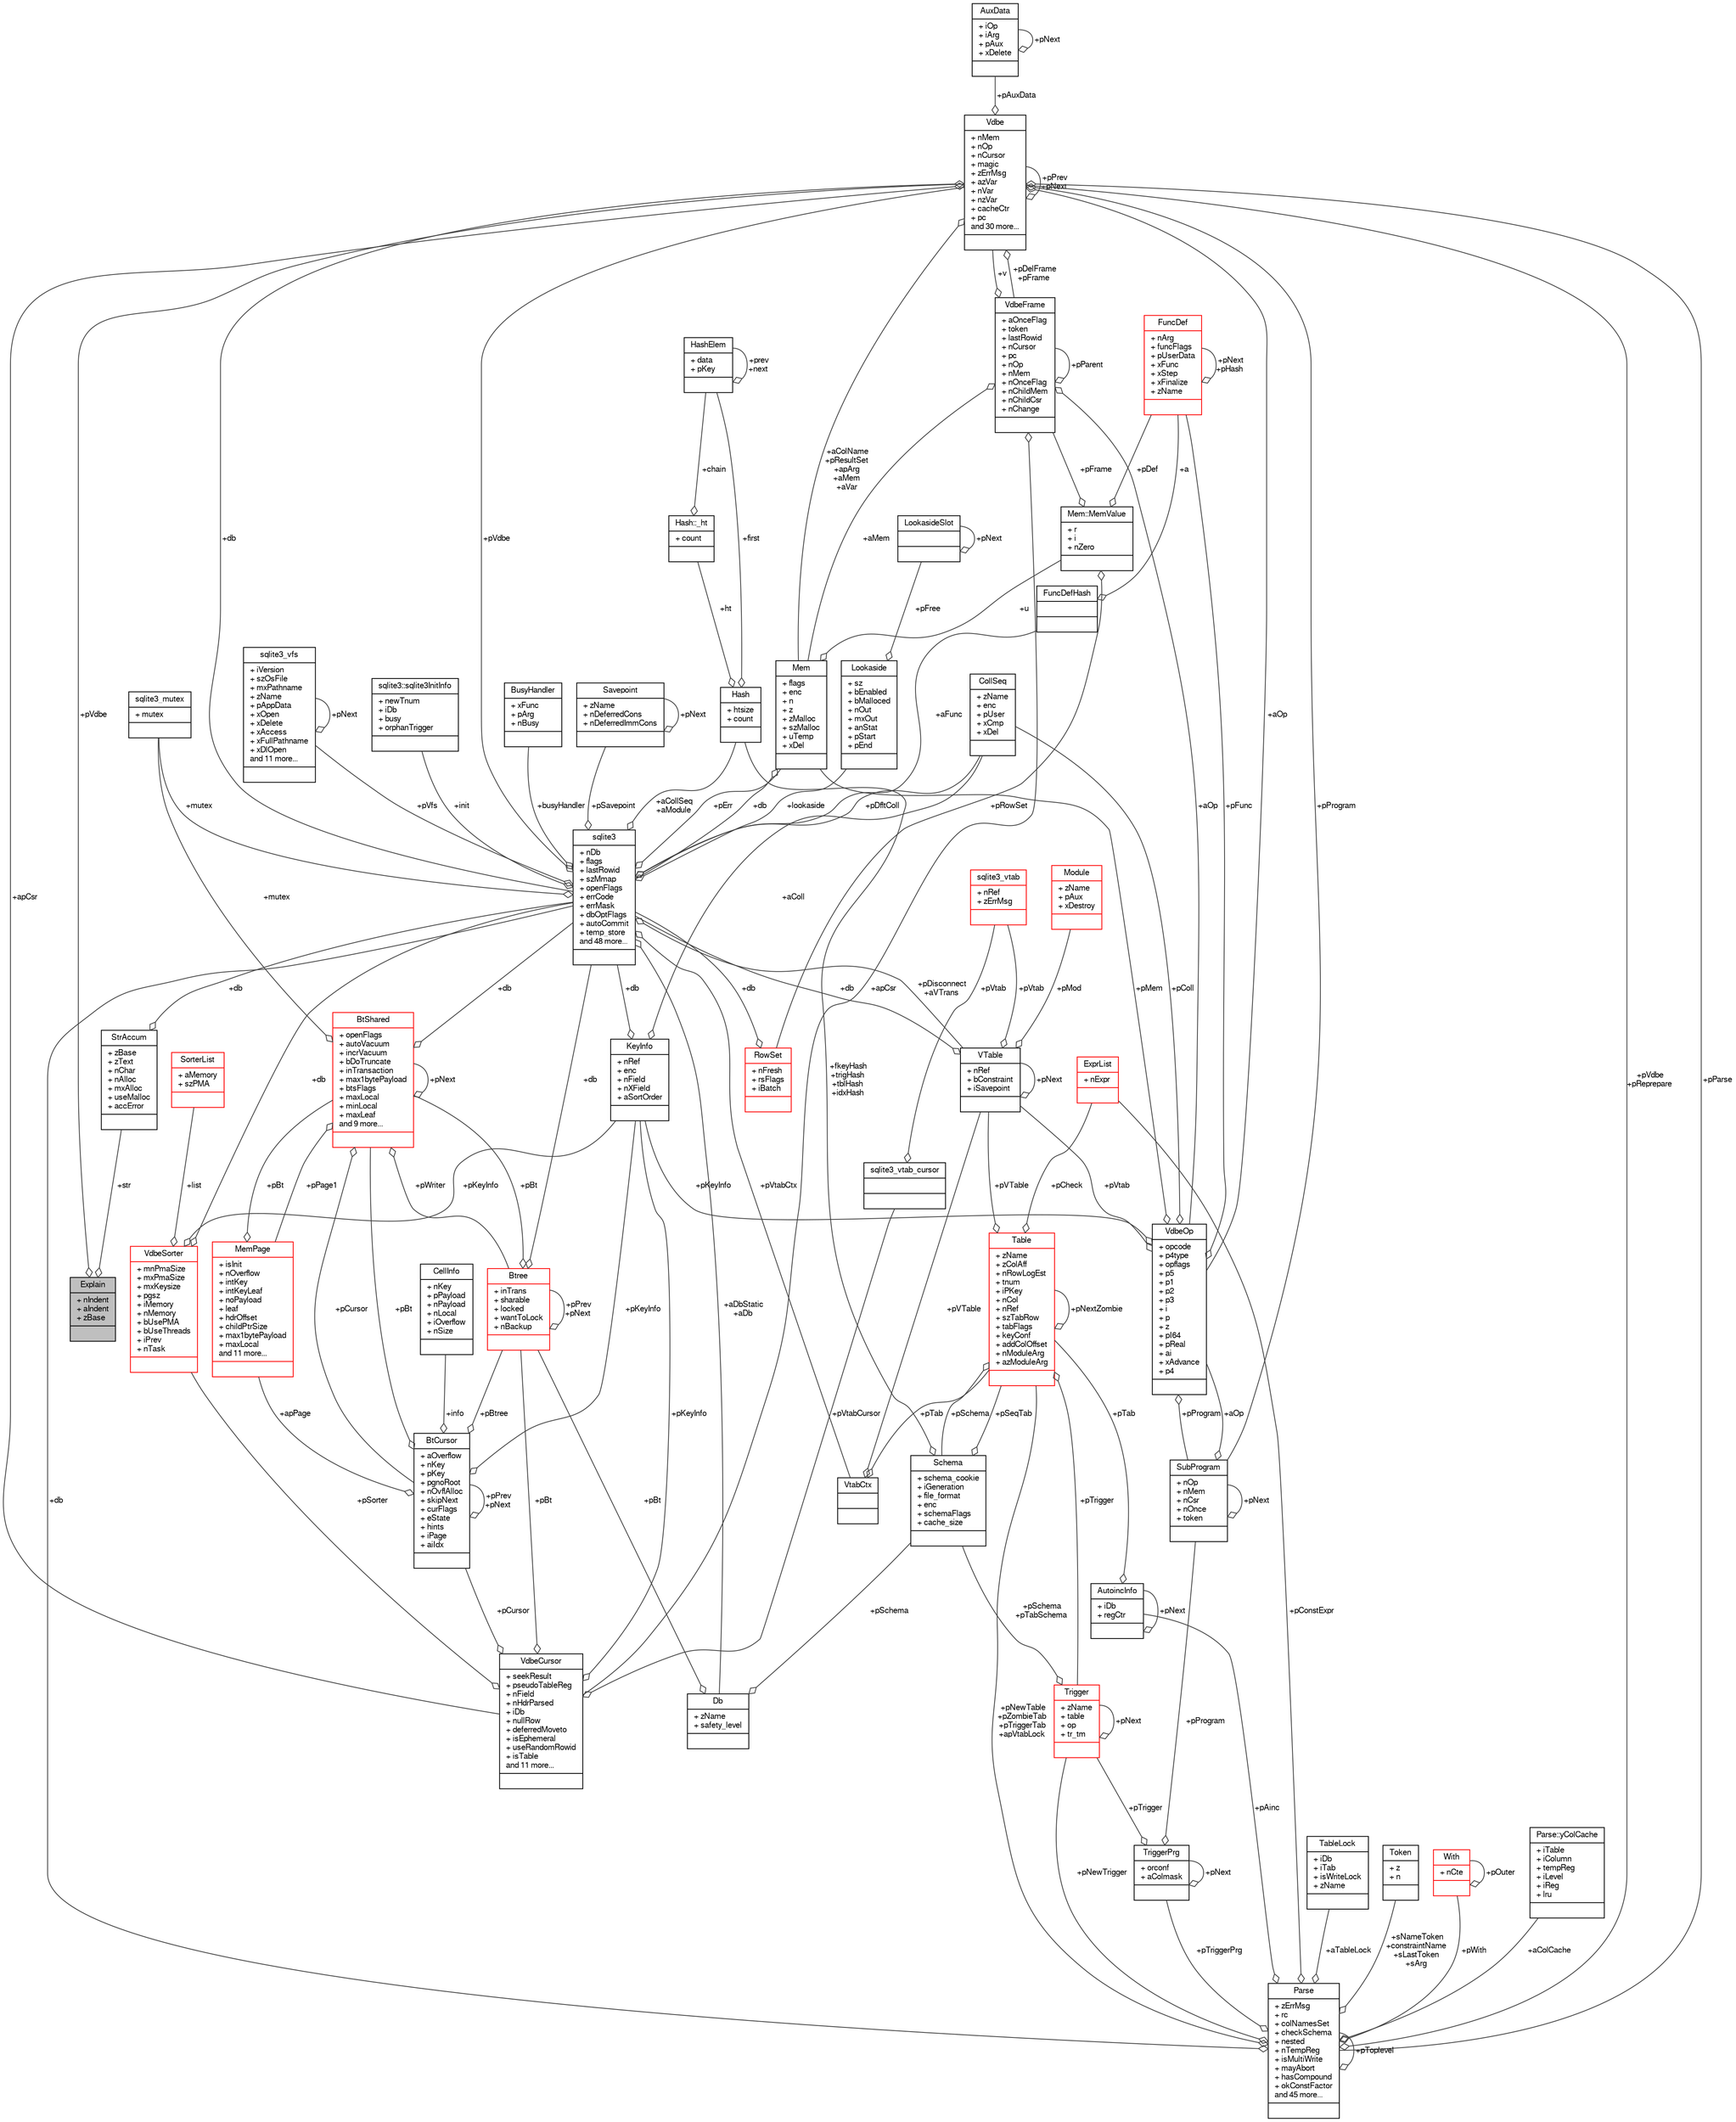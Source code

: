 digraph "Explain"
{
  edge [fontname="FreeSans",fontsize="10",labelfontname="FreeSans",labelfontsize="10"];
  node [fontname="FreeSans",fontsize="10",shape=record];
  Node1 [label="{Explain\n|+ nIndent\l+ aIndent\l+ zBase\l|}",height=0.2,width=0.4,color="black", fillcolor="grey75", style="filled", fontcolor="black"];
  Node2 -> Node1 [color="grey25",fontsize="10",style="solid",label=" +pVdbe" ,arrowhead="odiamond",fontname="FreeSans"];
  Node2 [label="{Vdbe\n|+ nMem\l+ nOp\l+ nCursor\l+ magic\l+ zErrMsg\l+ azVar\l+ nVar\l+ nzVar\l+ cacheCtr\l+ pc\land 30 more...\l|}",height=0.2,width=0.4,color="black", fillcolor="white", style="filled",URL="$structVdbe.html"];
  Node2 -> Node2 [color="grey25",fontsize="10",style="solid",label=" +pPrev\n+pNext" ,arrowhead="odiamond",fontname="FreeSans"];
  Node3 -> Node2 [color="grey25",fontsize="10",style="solid",label=" +aColName\n+pResultSet\n+apArg\n+aMem\n+aVar" ,arrowhead="odiamond",fontname="FreeSans"];
  Node3 [label="{Mem\n|+ flags\l+ enc\l+ n\l+ z\l+ zMalloc\l+ szMalloc\l+ uTemp\l+ xDel\l|}",height=0.2,width=0.4,color="black", fillcolor="white", style="filled",URL="$structMem.html"];
  Node4 -> Node3 [color="grey25",fontsize="10",style="solid",label=" +u" ,arrowhead="odiamond",fontname="FreeSans"];
  Node4 [label="{Mem::MemValue\n|+ r\l+ i\l+ nZero\l|}",height=0.2,width=0.4,color="black", fillcolor="white", style="filled",URL="$unionMem_1_1MemValue.html"];
  Node5 -> Node4 [color="grey25",fontsize="10",style="solid",label=" +pFrame" ,arrowhead="odiamond",fontname="FreeSans"];
  Node5 [label="{VdbeFrame\n|+ aOnceFlag\l+ token\l+ lastRowid\l+ nCursor\l+ pc\l+ nOp\l+ nMem\l+ nOnceFlag\l+ nChildMem\l+ nChildCsr\l+ nChange\l|}",height=0.2,width=0.4,color="black", fillcolor="white", style="filled",URL="$structVdbeFrame.html"];
  Node3 -> Node5 [color="grey25",fontsize="10",style="solid",label=" +aMem" ,arrowhead="odiamond",fontname="FreeSans"];
  Node2 -> Node5 [color="grey25",fontsize="10",style="solid",label=" +v" ,arrowhead="odiamond",fontname="FreeSans"];
  Node5 -> Node5 [color="grey25",fontsize="10",style="solid",label=" +pParent" ,arrowhead="odiamond",fontname="FreeSans"];
  Node6 -> Node5 [color="grey25",fontsize="10",style="solid",label=" +apCsr" ,arrowhead="odiamond",fontname="FreeSans"];
  Node6 [label="{VdbeCursor\n|+ seekResult\l+ pseudoTableReg\l+ nField\l+ nHdrParsed\l+ iDb\l+ nullRow\l+ deferredMoveto\l+ isEphemeral\l+ useRandomRowid\l+ isTable\land 11 more...\l|}",height=0.2,width=0.4,color="black", fillcolor="white", style="filled",URL="$structVdbeCursor.html"];
  Node7 -> Node6 [color="grey25",fontsize="10",style="solid",label=" +pCursor" ,arrowhead="odiamond",fontname="FreeSans"];
  Node7 [label="{BtCursor\n|+ aOverflow\l+ nKey\l+ pKey\l+ pgnoRoot\l+ nOvflAlloc\l+ skipNext\l+ curFlags\l+ eState\l+ hints\l+ iPage\l+ aiIdx\l|}",height=0.2,width=0.4,color="black", fillcolor="white", style="filled",URL="$structBtCursor.html"];
  Node7 -> Node7 [color="grey25",fontsize="10",style="solid",label=" +pPrev\n+pNext" ,arrowhead="odiamond",fontname="FreeSans"];
  Node8 -> Node7 [color="grey25",fontsize="10",style="solid",label=" +info" ,arrowhead="odiamond",fontname="FreeSans"];
  Node8 [label="{CellInfo\n|+ nKey\l+ pPayload\l+ nPayload\l+ nLocal\l+ iOverflow\l+ nSize\l|}",height=0.2,width=0.4,color="black", fillcolor="white", style="filled",URL="$structCellInfo.html"];
  Node9 -> Node7 [color="grey25",fontsize="10",style="solid",label=" +pBt" ,arrowhead="odiamond",fontname="FreeSans"];
  Node9 [label="{BtShared\n|+ openFlags\l+ autoVacuum\l+ incrVacuum\l+ bDoTruncate\l+ inTransaction\l+ max1bytePayload\l+ btsFlags\l+ maxLocal\l+ minLocal\l+ maxLeaf\land 9 more...\l|}",height=0.2,width=0.4,color="red", fillcolor="white", style="filled",URL="$structBtShared.html"];
  Node7 -> Node9 [color="grey25",fontsize="10",style="solid",label=" +pCursor" ,arrowhead="odiamond",fontname="FreeSans"];
  Node9 -> Node9 [color="grey25",fontsize="10",style="solid",label=" +pNext" ,arrowhead="odiamond",fontname="FreeSans"];
  Node10 -> Node9 [color="grey25",fontsize="10",style="solid",label=" +db" ,arrowhead="odiamond",fontname="FreeSans"];
  Node10 [label="{sqlite3\n|+ nDb\l+ flags\l+ lastRowid\l+ szMmap\l+ openFlags\l+ errCode\l+ errMask\l+ dbOptFlags\l+ autoCommit\l+ temp_store\land 48 more...\l|}",height=0.2,width=0.4,color="black", fillcolor="white", style="filled",URL="$structsqlite3.html"];
  Node3 -> Node10 [color="grey25",fontsize="10",style="solid",label=" +pErr" ,arrowhead="odiamond",fontname="FreeSans"];
  Node2 -> Node10 [color="grey25",fontsize="10",style="solid",label=" +pVdbe" ,arrowhead="odiamond",fontname="FreeSans"];
  Node11 -> Node10 [color="grey25",fontsize="10",style="solid",label=" +pSavepoint" ,arrowhead="odiamond",fontname="FreeSans"];
  Node11 [label="{Savepoint\n|+ zName\l+ nDeferredCons\l+ nDeferredImmCons\l|}",height=0.2,width=0.4,color="black", fillcolor="white", style="filled",URL="$structSavepoint.html"];
  Node11 -> Node11 [color="grey25",fontsize="10",style="solid",label=" +pNext" ,arrowhead="odiamond",fontname="FreeSans"];
  Node12 -> Node10 [color="grey25",fontsize="10",style="solid",label=" +aFunc" ,arrowhead="odiamond",fontname="FreeSans"];
  Node12 [label="{FuncDefHash\n||}",height=0.2,width=0.4,color="black", fillcolor="white", style="filled",URL="$structFuncDefHash.html"];
  Node13 -> Node12 [color="grey25",fontsize="10",style="solid",label=" +a" ,arrowhead="odiamond",fontname="FreeSans"];
  Node13 [label="{FuncDef\n|+ nArg\l+ funcFlags\l+ pUserData\l+ xFunc\l+ xStep\l+ xFinalize\l+ zName\l|}",height=0.2,width=0.4,color="red", fillcolor="white", style="filled",URL="$structFuncDef.html"];
  Node13 -> Node13 [color="grey25",fontsize="10",style="solid",label=" +pNext\n+pHash" ,arrowhead="odiamond",fontname="FreeSans"];
  Node15 -> Node10 [color="grey25",fontsize="10",style="solid",label=" +lookaside" ,arrowhead="odiamond",fontname="FreeSans"];
  Node15 [label="{Lookaside\n|+ sz\l+ bEnabled\l+ bMalloced\l+ nOut\l+ mxOut\l+ anStat\l+ pStart\l+ pEnd\l|}",height=0.2,width=0.4,color="black", fillcolor="white", style="filled",URL="$structLookaside.html"];
  Node16 -> Node15 [color="grey25",fontsize="10",style="solid",label=" +pFree" ,arrowhead="odiamond",fontname="FreeSans"];
  Node16 [label="{LookasideSlot\n||}",height=0.2,width=0.4,color="black", fillcolor="white", style="filled",URL="$structLookasideSlot.html"];
  Node16 -> Node16 [color="grey25",fontsize="10",style="solid",label=" +pNext" ,arrowhead="odiamond",fontname="FreeSans"];
  Node17 -> Node10 [color="grey25",fontsize="10",style="solid",label=" +mutex" ,arrowhead="odiamond",fontname="FreeSans"];
  Node17 [label="{sqlite3_mutex\n|+ mutex\l|}",height=0.2,width=0.4,color="black", fillcolor="white", style="filled",URL="$structsqlite3__mutex.html"];
  Node18 -> Node10 [color="grey25",fontsize="10",style="solid",label=" +pVfs" ,arrowhead="odiamond",fontname="FreeSans"];
  Node18 [label="{sqlite3_vfs\n|+ iVersion\l+ szOsFile\l+ mxPathname\l+ zName\l+ pAppData\l+ xOpen\l+ xDelete\l+ xAccess\l+ xFullPathname\l+ xDlOpen\land 11 more...\l|}",height=0.2,width=0.4,color="black", fillcolor="white", style="filled",URL="$structsqlite3__vfs.html"];
  Node18 -> Node18 [color="grey25",fontsize="10",style="solid",label=" +pNext" ,arrowhead="odiamond",fontname="FreeSans"];
  Node19 -> Node10 [color="grey25",fontsize="10",style="solid",label=" +init" ,arrowhead="odiamond",fontname="FreeSans"];
  Node19 [label="{sqlite3::sqlite3InitInfo\n|+ newTnum\l+ iDb\l+ busy\l+ orphanTrigger\l|}",height=0.2,width=0.4,color="black", fillcolor="white", style="filled",URL="$structsqlite3_1_1sqlite3InitInfo.html"];
  Node20 -> Node10 [color="grey25",fontsize="10",style="solid",label=" +busyHandler" ,arrowhead="odiamond",fontname="FreeSans"];
  Node20 [label="{BusyHandler\n|+ xFunc\l+ pArg\l+ nBusy\l|}",height=0.2,width=0.4,color="black", fillcolor="white", style="filled",URL="$structBusyHandler.html"];
  Node21 -> Node10 [color="grey25",fontsize="10",style="solid",label=" +pVtabCtx" ,arrowhead="odiamond",fontname="FreeSans"];
  Node21 [label="{VtabCtx\n||}",height=0.2,width=0.4,color="black", fillcolor="white", style="filled",URL="$structVtabCtx.html"];
  Node22 -> Node21 [color="grey25",fontsize="10",style="solid",label=" +pVTable" ,arrowhead="odiamond",fontname="FreeSans"];
  Node22 [label="{VTable\n|+ nRef\l+ bConstraint\l+ iSavepoint\l|}",height=0.2,width=0.4,color="black", fillcolor="white", style="filled",URL="$structVTable.html"];
  Node10 -> Node22 [color="grey25",fontsize="10",style="solid",label=" +db" ,arrowhead="odiamond",fontname="FreeSans"];
  Node22 -> Node22 [color="grey25",fontsize="10",style="solid",label=" +pNext" ,arrowhead="odiamond",fontname="FreeSans"];
  Node23 -> Node22 [color="grey25",fontsize="10",style="solid",label=" +pMod" ,arrowhead="odiamond",fontname="FreeSans"];
  Node23 [label="{Module\n|+ zName\l+ pAux\l+ xDestroy\l|}",height=0.2,width=0.4,color="red", fillcolor="white", style="filled",URL="$structModule.html"];
  Node25 -> Node22 [color="grey25",fontsize="10",style="solid",label=" +pVtab" ,arrowhead="odiamond",fontname="FreeSans"];
  Node25 [label="{sqlite3_vtab\n|+ nRef\l+ zErrMsg\l|}",height=0.2,width=0.4,color="red", fillcolor="white", style="filled",URL="$structsqlite3__vtab.html"];
  Node26 -> Node21 [color="grey25",fontsize="10",style="solid",label=" +pTab" ,arrowhead="odiamond",fontname="FreeSans"];
  Node26 [label="{Table\n|+ zName\l+ zColAff\l+ nRowLogEst\l+ tnum\l+ iPKey\l+ nCol\l+ nRef\l+ szTabRow\l+ tabFlags\l+ keyConf\l+ addColOffset\l+ nModuleArg\l+ azModuleArg\l|}",height=0.2,width=0.4,color="red", fillcolor="white", style="filled",URL="$structTable.html"];
  Node27 -> Node26 [color="grey25",fontsize="10",style="solid",label=" +pSchema" ,arrowhead="odiamond",fontname="FreeSans"];
  Node27 [label="{Schema\n|+ schema_cookie\l+ iGeneration\l+ file_format\l+ enc\l+ schemaFlags\l+ cache_size\l|}",height=0.2,width=0.4,color="black", fillcolor="white", style="filled",URL="$structSchema.html"];
  Node26 -> Node27 [color="grey25",fontsize="10",style="solid",label=" +pSeqTab" ,arrowhead="odiamond",fontname="FreeSans"];
  Node28 -> Node27 [color="grey25",fontsize="10",style="solid",label=" +fkeyHash\n+trigHash\n+tblHash\n+idxHash" ,arrowhead="odiamond",fontname="FreeSans"];
  Node28 [label="{Hash\n|+ htsize\l+ count\l|}",height=0.2,width=0.4,color="black", fillcolor="white", style="filled",URL="$structHash.html"];
  Node29 -> Node28 [color="grey25",fontsize="10",style="solid",label=" +ht" ,arrowhead="odiamond",fontname="FreeSans"];
  Node29 [label="{Hash::_ht\n|+ count\l|}",height=0.2,width=0.4,color="black", fillcolor="white", style="filled",URL="$structHash_1_1__ht.html"];
  Node30 -> Node29 [color="grey25",fontsize="10",style="solid",label=" +chain" ,arrowhead="odiamond",fontname="FreeSans"];
  Node30 [label="{HashElem\n|+ data\l+ pKey\l|}",height=0.2,width=0.4,color="black", fillcolor="white", style="filled",URL="$structHashElem.html"];
  Node30 -> Node30 [color="grey25",fontsize="10",style="solid",label=" +prev\n+next" ,arrowhead="odiamond",fontname="FreeSans"];
  Node30 -> Node28 [color="grey25",fontsize="10",style="solid",label=" +first" ,arrowhead="odiamond",fontname="FreeSans"];
  Node22 -> Node26 [color="grey25",fontsize="10",style="solid",label=" +pVTable" ,arrowhead="odiamond",fontname="FreeSans"];
  Node26 -> Node26 [color="grey25",fontsize="10",style="solid",label=" +pNextZombie" ,arrowhead="odiamond",fontname="FreeSans"];
  Node50 -> Node26 [color="grey25",fontsize="10",style="solid",label=" +pTrigger" ,arrowhead="odiamond",fontname="FreeSans"];
  Node50 [label="{Trigger\n|+ zName\l+ table\l+ op\l+ tr_tm\l|}",height=0.2,width=0.4,color="red", fillcolor="white", style="filled",URL="$structTrigger.html"];
  Node27 -> Node50 [color="grey25",fontsize="10",style="solid",label=" +pSchema\n+pTabSchema" ,arrowhead="odiamond",fontname="FreeSans"];
  Node50 -> Node50 [color="grey25",fontsize="10",style="solid",label=" +pNext" ,arrowhead="odiamond",fontname="FreeSans"];
  Node36 -> Node26 [color="grey25",fontsize="10",style="solid",label=" +pCheck" ,arrowhead="odiamond",fontname="FreeSans"];
  Node36 [label="{ExprList\n|+ nExpr\l|}",height=0.2,width=0.4,color="red", fillcolor="white", style="filled",URL="$structExprList.html"];
  Node47 -> Node10 [color="grey25",fontsize="10",style="solid",label=" +pDfltColl" ,arrowhead="odiamond",fontname="FreeSans"];
  Node47 [label="{CollSeq\n|+ zName\l+ enc\l+ pUser\l+ xCmp\l+ xDel\l|}",height=0.2,width=0.4,color="black", fillcolor="white", style="filled",URL="$structCollSeq.html"];
  Node22 -> Node10 [color="grey25",fontsize="10",style="solid",label=" +pDisconnect\n+aVTrans" ,arrowhead="odiamond",fontname="FreeSans"];
  Node53 -> Node10 [color="grey25",fontsize="10",style="solid",label=" +aDbStatic\n+aDb" ,arrowhead="odiamond",fontname="FreeSans"];
  Node53 [label="{Db\n|+ zName\l+ safety_level\l|}",height=0.2,width=0.4,color="black", fillcolor="white", style="filled",URL="$structDb.html"];
  Node27 -> Node53 [color="grey25",fontsize="10",style="solid",label=" +pSchema" ,arrowhead="odiamond",fontname="FreeSans"];
  Node54 -> Node53 [color="grey25",fontsize="10",style="solid",label=" +pBt" ,arrowhead="odiamond",fontname="FreeSans"];
  Node54 [label="{Btree\n|+ inTrans\l+ sharable\l+ locked\l+ wantToLock\l+ nBackup\l|}",height=0.2,width=0.4,color="red", fillcolor="white", style="filled",URL="$structBtree.html"];
  Node9 -> Node54 [color="grey25",fontsize="10",style="solid",label=" +pBt" ,arrowhead="odiamond",fontname="FreeSans"];
  Node10 -> Node54 [color="grey25",fontsize="10",style="solid",label=" +db" ,arrowhead="odiamond",fontname="FreeSans"];
  Node54 -> Node54 [color="grey25",fontsize="10",style="solid",label=" +pPrev\n+pNext" ,arrowhead="odiamond",fontname="FreeSans"];
  Node28 -> Node10 [color="grey25",fontsize="10",style="solid",label=" +aCollSeq\n+aModule" ,arrowhead="odiamond",fontname="FreeSans"];
  Node17 -> Node9 [color="grey25",fontsize="10",style="solid",label=" +mutex" ,arrowhead="odiamond",fontname="FreeSans"];
  Node57 -> Node9 [color="grey25",fontsize="10",style="solid",label=" +pPage1" ,arrowhead="odiamond",fontname="FreeSans"];
  Node57 [label="{MemPage\n|+ isInit\l+ nOverflow\l+ intKey\l+ intKeyLeaf\l+ noPayload\l+ leaf\l+ hdrOffset\l+ childPtrSize\l+ max1bytePayload\l+ maxLocal\land 11 more...\l|}",height=0.2,width=0.4,color="red", fillcolor="white", style="filled",URL="$structMemPage.html"];
  Node9 -> Node57 [color="grey25",fontsize="10",style="solid",label=" +pBt" ,arrowhead="odiamond",fontname="FreeSans"];
  Node54 -> Node9 [color="grey25",fontsize="10",style="solid",label=" +pWriter" ,arrowhead="odiamond",fontname="FreeSans"];
  Node57 -> Node7 [color="grey25",fontsize="10",style="solid",label=" +apPage" ,arrowhead="odiamond",fontname="FreeSans"];
  Node46 -> Node7 [color="grey25",fontsize="10",style="solid",label=" +pKeyInfo" ,arrowhead="odiamond",fontname="FreeSans"];
  Node46 [label="{KeyInfo\n|+ nRef\l+ enc\l+ nField\l+ nXField\l+ aSortOrder\l|}",height=0.2,width=0.4,color="black", fillcolor="white", style="filled",URL="$structKeyInfo.html"];
  Node10 -> Node46 [color="grey25",fontsize="10",style="solid",label=" +db" ,arrowhead="odiamond",fontname="FreeSans"];
  Node47 -> Node46 [color="grey25",fontsize="10",style="solid",label=" +aColl" ,arrowhead="odiamond",fontname="FreeSans"];
  Node54 -> Node7 [color="grey25",fontsize="10",style="solid",label=" +pBtree" ,arrowhead="odiamond",fontname="FreeSans"];
  Node68 -> Node6 [color="grey25",fontsize="10",style="solid",label=" +pVtabCursor" ,arrowhead="odiamond",fontname="FreeSans"];
  Node68 [label="{sqlite3_vtab_cursor\n||}",height=0.2,width=0.4,color="black", fillcolor="white", style="filled",URL="$structsqlite3__vtab__cursor.html"];
  Node25 -> Node68 [color="grey25",fontsize="10",style="solid",label=" +pVtab" ,arrowhead="odiamond",fontname="FreeSans"];
  Node69 -> Node6 [color="grey25",fontsize="10",style="solid",label=" +pSorter" ,arrowhead="odiamond",fontname="FreeSans"];
  Node69 [label="{VdbeSorter\n|+ mnPmaSize\l+ mxPmaSize\l+ mxKeysize\l+ pgsz\l+ iMemory\l+ nMemory\l+ bUsePMA\l+ bUseThreads\l+ iPrev\l+ nTask\l|}",height=0.2,width=0.4,color="red", fillcolor="white", style="filled",URL="$structVdbeSorter.html"];
  Node70 -> Node69 [color="grey25",fontsize="10",style="solid",label=" +list" ,arrowhead="odiamond",fontname="FreeSans"];
  Node70 [label="{SorterList\n|+ aMemory\l+ szPMA\l|}",height=0.2,width=0.4,color="red", fillcolor="white", style="filled",URL="$structSorterList.html"];
  Node10 -> Node69 [color="grey25",fontsize="10",style="solid",label=" +db" ,arrowhead="odiamond",fontname="FreeSans"];
  Node46 -> Node69 [color="grey25",fontsize="10",style="solid",label=" +pKeyInfo" ,arrowhead="odiamond",fontname="FreeSans"];
  Node46 -> Node6 [color="grey25",fontsize="10",style="solid",label=" +pKeyInfo" ,arrowhead="odiamond",fontname="FreeSans"];
  Node54 -> Node6 [color="grey25",fontsize="10",style="solid",label=" +pBt" ,arrowhead="odiamond",fontname="FreeSans"];
  Node79 -> Node5 [color="grey25",fontsize="10",style="solid",label=" +aOp" ,arrowhead="odiamond",fontname="FreeSans"];
  Node79 [label="{VdbeOp\n|+ opcode\l+ p4type\l+ opflags\l+ p5\l+ p1\l+ p2\l+ p3\l+ i\l+ p\l+ z\l+ pI64\l+ pReal\l+ ai\l+ xAdvance\l+ p4\l|}",height=0.2,width=0.4,color="black", fillcolor="white", style="filled",URL="$structVdbeOp.html"];
  Node3 -> Node79 [color="grey25",fontsize="10",style="solid",label=" +pMem" ,arrowhead="odiamond",fontname="FreeSans"];
  Node47 -> Node79 [color="grey25",fontsize="10",style="solid",label=" +pColl" ,arrowhead="odiamond",fontname="FreeSans"];
  Node22 -> Node79 [color="grey25",fontsize="10",style="solid",label=" +pVtab" ,arrowhead="odiamond",fontname="FreeSans"];
  Node80 -> Node79 [color="grey25",fontsize="10",style="solid",label=" +pProgram" ,arrowhead="odiamond",fontname="FreeSans"];
  Node80 [label="{SubProgram\n|+ nOp\l+ nMem\l+ nCsr\l+ nOnce\l+ token\l|}",height=0.2,width=0.4,color="black", fillcolor="white", style="filled",URL="$structSubProgram.html"];
  Node80 -> Node80 [color="grey25",fontsize="10",style="solid",label=" +pNext" ,arrowhead="odiamond",fontname="FreeSans"];
  Node79 -> Node80 [color="grey25",fontsize="10",style="solid",label=" +aOp" ,arrowhead="odiamond",fontname="FreeSans"];
  Node46 -> Node79 [color="grey25",fontsize="10",style="solid",label=" +pKeyInfo" ,arrowhead="odiamond",fontname="FreeSans"];
  Node13 -> Node79 [color="grey25",fontsize="10",style="solid",label=" +pFunc" ,arrowhead="odiamond",fontname="FreeSans"];
  Node81 -> Node4 [color="grey25",fontsize="10",style="solid",label=" +pRowSet" ,arrowhead="odiamond",fontname="FreeSans"];
  Node81 [label="{RowSet\n|+ nFresh\l+ rsFlags\l+ iBatch\l|}",height=0.2,width=0.4,color="red", fillcolor="white", style="filled",URL="$structRowSet.html"];
  Node10 -> Node81 [color="grey25",fontsize="10",style="solid",label=" +db" ,arrowhead="odiamond",fontname="FreeSans"];
  Node13 -> Node4 [color="grey25",fontsize="10",style="solid",label=" +pDef" ,arrowhead="odiamond",fontname="FreeSans"];
  Node10 -> Node3 [color="grey25",fontsize="10",style="solid",label=" +db" ,arrowhead="odiamond",fontname="FreeSans"];
  Node10 -> Node2 [color="grey25",fontsize="10",style="solid",label=" +db" ,arrowhead="odiamond",fontname="FreeSans"];
  Node5 -> Node2 [color="grey25",fontsize="10",style="solid",label=" +pDelFrame\n+pFrame" ,arrowhead="odiamond",fontname="FreeSans"];
  Node84 -> Node2 [color="grey25",fontsize="10",style="solid",label=" +pAuxData" ,arrowhead="odiamond",fontname="FreeSans"];
  Node84 [label="{AuxData\n|+ iOp\l+ iArg\l+ pAux\l+ xDelete\l|}",height=0.2,width=0.4,color="black", fillcolor="white", style="filled",URL="$structAuxData.html"];
  Node84 -> Node84 [color="grey25",fontsize="10",style="solid",label=" +pNext" ,arrowhead="odiamond",fontname="FreeSans"];
  Node80 -> Node2 [color="grey25",fontsize="10",style="solid",label=" +pProgram" ,arrowhead="odiamond",fontname="FreeSans"];
  Node6 -> Node2 [color="grey25",fontsize="10",style="solid",label=" +apCsr" ,arrowhead="odiamond",fontname="FreeSans"];
  Node85 -> Node2 [color="grey25",fontsize="10",style="solid",label=" +pParse" ,arrowhead="odiamond",fontname="FreeSans"];
  Node85 [label="{Parse\n|+ zErrMsg\l+ rc\l+ colNamesSet\l+ checkSchema\l+ nested\l+ nTempReg\l+ isMultiWrite\l+ mayAbort\l+ hasCompound\l+ okConstFactor\land 45 more...\l|}",height=0.2,width=0.4,color="black", fillcolor="white", style="filled",URL="$structParse.html"];
  Node2 -> Node85 [color="grey25",fontsize="10",style="solid",label=" +pVdbe\n+pReprepare" ,arrowhead="odiamond",fontname="FreeSans"];
  Node10 -> Node85 [color="grey25",fontsize="10",style="solid",label=" +db" ,arrowhead="odiamond",fontname="FreeSans"];
  Node86 -> Node85 [color="grey25",fontsize="10",style="solid",label=" +aTableLock" ,arrowhead="odiamond",fontname="FreeSans"];
  Node86 [label="{TableLock\n|+ iDb\l+ iTab\l+ isWriteLock\l+ zName\l|}",height=0.2,width=0.4,color="black", fillcolor="white", style="filled",URL="$structTableLock.html"];
  Node52 -> Node85 [color="grey25",fontsize="10",style="solid",label=" +sNameToken\n+constraintName\n+sLastToken\n+sArg" ,arrowhead="odiamond",fontname="FreeSans"];
  Node52 [label="{Token\n|+ z\l+ n\l|}",height=0.2,width=0.4,color="black", fillcolor="white", style="filled",URL="$structToken.html"];
  Node39 -> Node85 [color="grey25",fontsize="10",style="solid",label=" +pWith" ,arrowhead="odiamond",fontname="FreeSans"];
  Node39 [label="{With\n|+ nCte\l|}",height=0.2,width=0.4,color="red", fillcolor="white", style="filled",URL="$structWith.html"];
  Node39 -> Node39 [color="grey25",fontsize="10",style="solid",label=" +pOuter" ,arrowhead="odiamond",fontname="FreeSans"];
  Node87 -> Node85 [color="grey25",fontsize="10",style="solid",label=" +aColCache" ,arrowhead="odiamond",fontname="FreeSans"];
  Node87 [label="{Parse::yColCache\n|+ iTable\l+ iColumn\l+ tempReg\l+ iLevel\l+ iReg\l+ lru\l|}",height=0.2,width=0.4,color="black", fillcolor="white", style="filled",URL="$structParse_1_1yColCache.html"];
  Node26 -> Node85 [color="grey25",fontsize="10",style="solid",label=" +pNewTable\n+pZombieTab\n+pTriggerTab\n+apVtabLock" ,arrowhead="odiamond",fontname="FreeSans"];
  Node50 -> Node85 [color="grey25",fontsize="10",style="solid",label=" +pNewTrigger" ,arrowhead="odiamond",fontname="FreeSans"];
  Node88 -> Node85 [color="grey25",fontsize="10",style="solid",label=" +pTriggerPrg" ,arrowhead="odiamond",fontname="FreeSans"];
  Node88 [label="{TriggerPrg\n|+ orconf\l+ aColmask\l|}",height=0.2,width=0.4,color="black", fillcolor="white", style="filled",URL="$structTriggerPrg.html"];
  Node80 -> Node88 [color="grey25",fontsize="10",style="solid",label=" +pProgram" ,arrowhead="odiamond",fontname="FreeSans"];
  Node50 -> Node88 [color="grey25",fontsize="10",style="solid",label=" +pTrigger" ,arrowhead="odiamond",fontname="FreeSans"];
  Node88 -> Node88 [color="grey25",fontsize="10",style="solid",label=" +pNext" ,arrowhead="odiamond",fontname="FreeSans"];
  Node89 -> Node85 [color="grey25",fontsize="10",style="solid",label=" +pAinc" ,arrowhead="odiamond",fontname="FreeSans"];
  Node89 [label="{AutoincInfo\n|+ iDb\l+ regCtr\l|}",height=0.2,width=0.4,color="black", fillcolor="white", style="filled",URL="$structAutoincInfo.html"];
  Node26 -> Node89 [color="grey25",fontsize="10",style="solid",label=" +pTab" ,arrowhead="odiamond",fontname="FreeSans"];
  Node89 -> Node89 [color="grey25",fontsize="10",style="solid",label=" +pNext" ,arrowhead="odiamond",fontname="FreeSans"];
  Node36 -> Node85 [color="grey25",fontsize="10",style="solid",label=" +pConstExpr" ,arrowhead="odiamond",fontname="FreeSans"];
  Node85 -> Node85 [color="grey25",fontsize="10",style="solid",label=" +pToplevel" ,arrowhead="odiamond",fontname="FreeSans"];
  Node79 -> Node2 [color="grey25",fontsize="10",style="solid",label=" +aOp" ,arrowhead="odiamond",fontname="FreeSans"];
  Node90 -> Node1 [color="grey25",fontsize="10",style="solid",label=" +str" ,arrowhead="odiamond",fontname="FreeSans"];
  Node90 [label="{StrAccum\n|+ zBase\l+ zText\l+ nChar\l+ nAlloc\l+ mxAlloc\l+ useMalloc\l+ accError\l|}",height=0.2,width=0.4,color="black", fillcolor="white", style="filled",URL="$structStrAccum.html"];
  Node10 -> Node90 [color="grey25",fontsize="10",style="solid",label=" +db" ,arrowhead="odiamond",fontname="FreeSans"];
}
